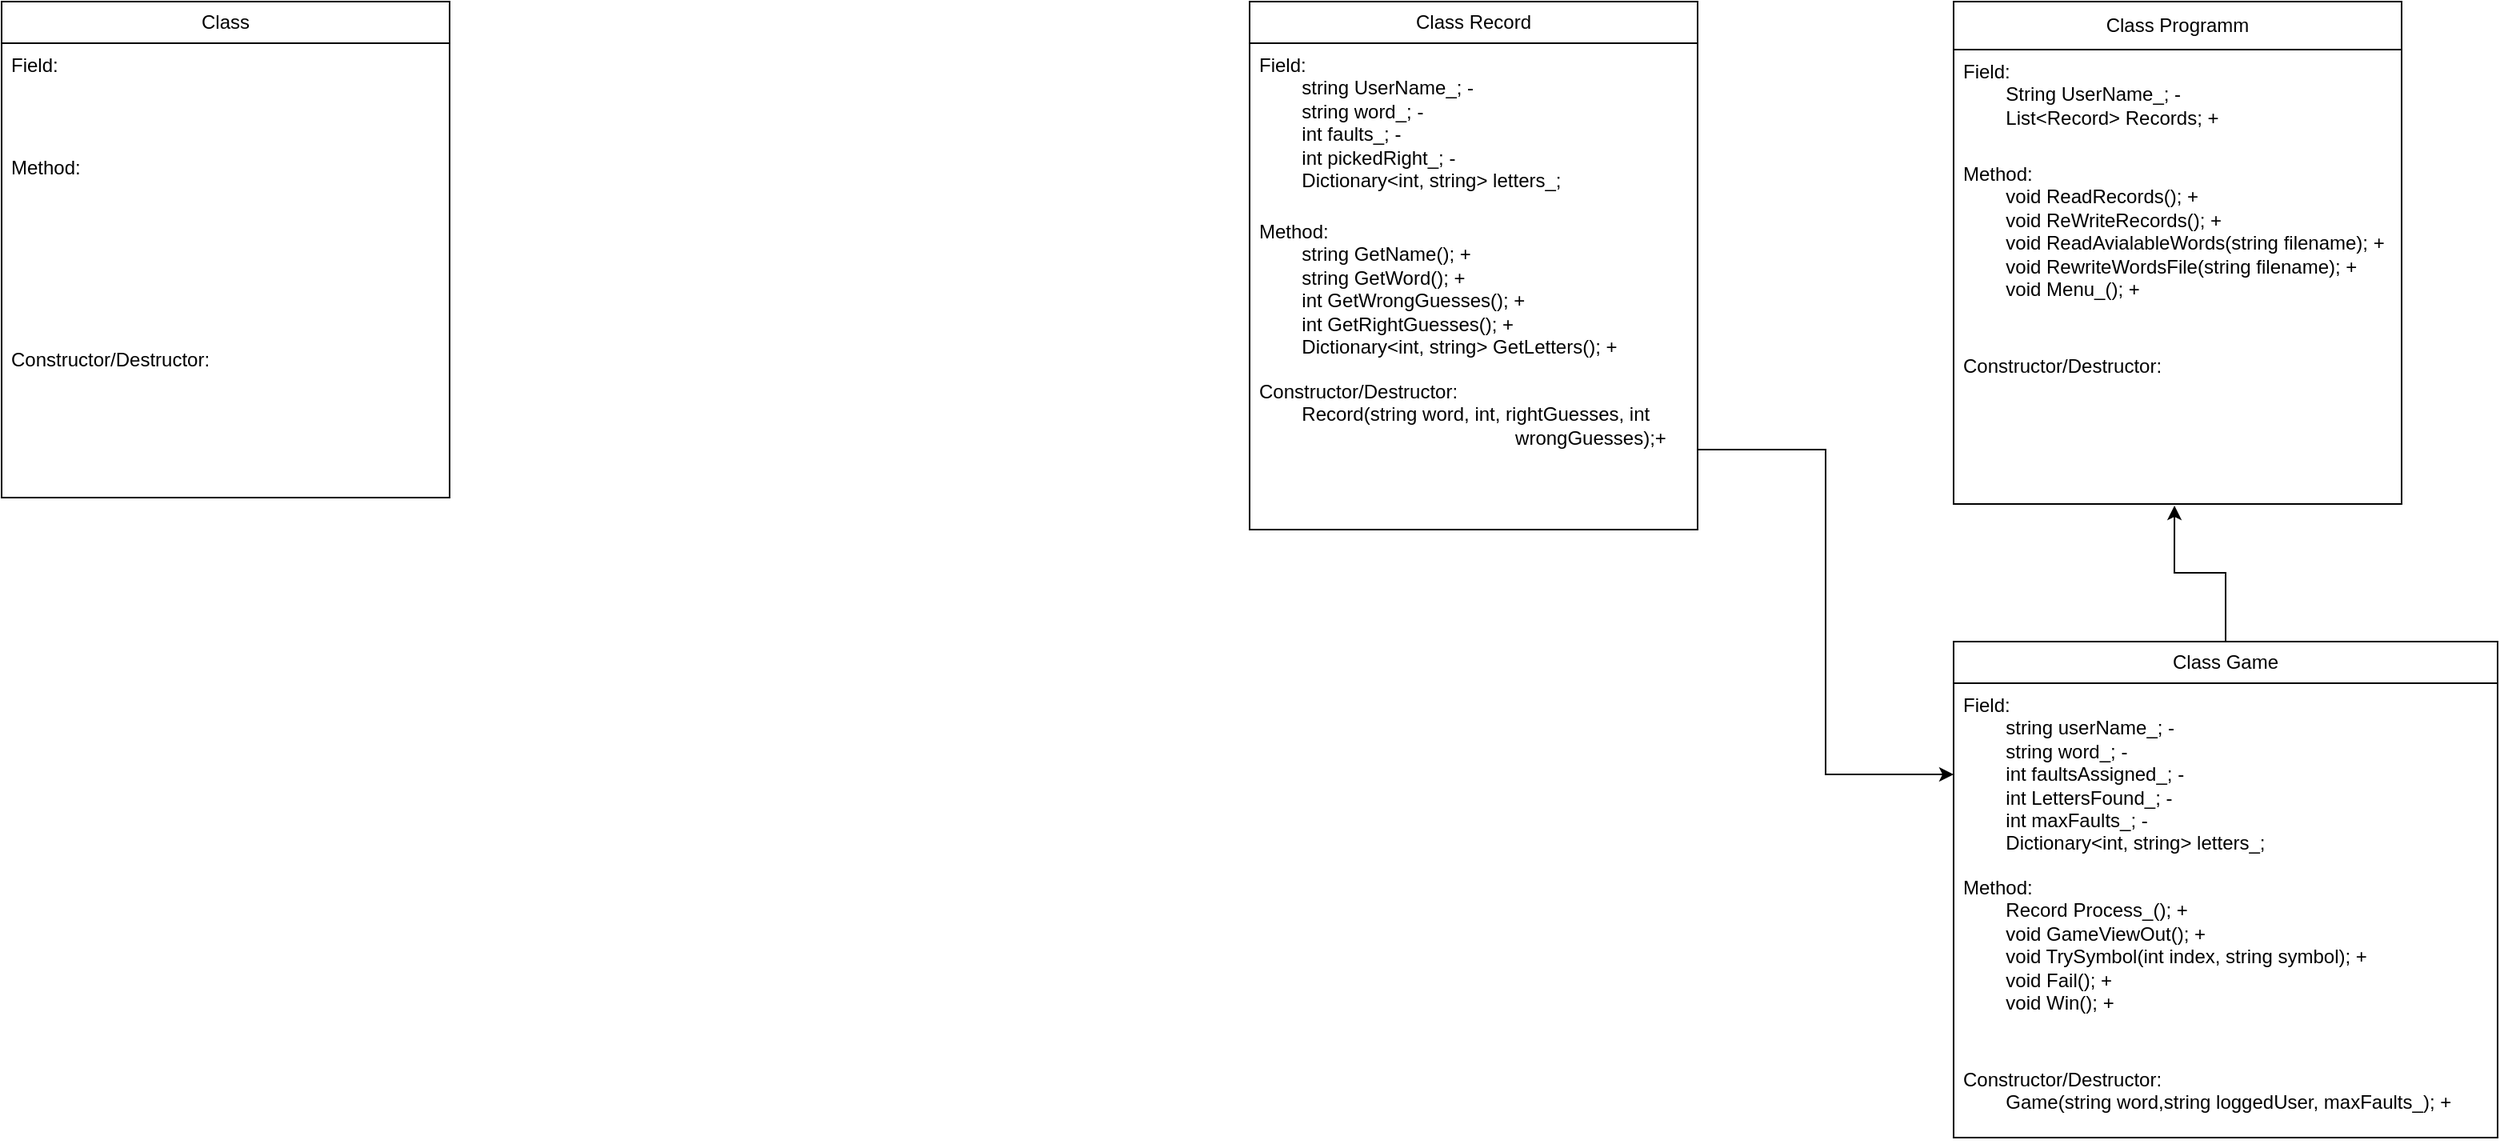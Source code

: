 <mxfile version="26.1.1">
  <diagram name="Страница — 1" id="Tw1uRy8M2-U-sMD8QmaQ">
    <mxGraphModel dx="1353" dy="425" grid="1" gridSize="10" guides="1" tooltips="1" connect="1" arrows="1" fold="1" page="1" pageScale="1" pageWidth="827" pageHeight="1169" math="0" shadow="0">
      <root>
        <mxCell id="0" />
        <mxCell id="1" parent="0" />
        <mxCell id="VTfEp3gD9_QxiOBWVvTQ-1" value="Class" style="swimlane;fontStyle=0;childLayout=stackLayout;horizontal=1;startSize=26;fillColor=none;horizontalStack=0;resizeParent=1;resizeParentMax=0;resizeLast=0;collapsible=1;marginBottom=0;whiteSpace=wrap;html=1;" vertex="1" parent="1">
          <mxGeometry x="-780" width="280" height="310" as="geometry" />
        </mxCell>
        <mxCell id="VTfEp3gD9_QxiOBWVvTQ-2" value="Field:&amp;nbsp;" style="text;strokeColor=none;fillColor=none;align=left;verticalAlign=top;spacingLeft=4;spacingRight=4;overflow=hidden;rotatable=0;points=[[0,0.5],[1,0.5]];portConstraint=eastwest;whiteSpace=wrap;html=1;" vertex="1" parent="VTfEp3gD9_QxiOBWVvTQ-1">
          <mxGeometry y="26" width="280" height="64" as="geometry" />
        </mxCell>
        <mxCell id="VTfEp3gD9_QxiOBWVvTQ-3" value="Method:" style="text;strokeColor=none;fillColor=none;align=left;verticalAlign=top;spacingLeft=4;spacingRight=4;overflow=hidden;rotatable=0;points=[[0,0.5],[1,0.5]];portConstraint=eastwest;whiteSpace=wrap;html=1;" vertex="1" parent="VTfEp3gD9_QxiOBWVvTQ-1">
          <mxGeometry y="90" width="280" height="120" as="geometry" />
        </mxCell>
        <mxCell id="VTfEp3gD9_QxiOBWVvTQ-4" value="Constructor/Destructor:" style="text;strokeColor=none;fillColor=none;align=left;verticalAlign=top;spacingLeft=4;spacingRight=4;overflow=hidden;rotatable=0;points=[[0,0.5],[1,0.5]];portConstraint=eastwest;whiteSpace=wrap;html=1;" vertex="1" parent="VTfEp3gD9_QxiOBWVvTQ-1">
          <mxGeometry y="210" width="280" height="100" as="geometry" />
        </mxCell>
        <mxCell id="VTfEp3gD9_QxiOBWVvTQ-5" value="Class Programm" style="swimlane;fontStyle=0;childLayout=stackLayout;horizontal=1;startSize=30;fillColor=none;horizontalStack=0;resizeParent=1;resizeParentMax=0;resizeLast=0;collapsible=1;marginBottom=0;whiteSpace=wrap;html=1;" vertex="1" parent="1">
          <mxGeometry x="440" width="280" height="314" as="geometry" />
        </mxCell>
        <mxCell id="VTfEp3gD9_QxiOBWVvTQ-6" value="Field:&amp;nbsp;&lt;div&gt;&lt;span style=&quot;white-space: pre;&quot;&gt;&#x9;&lt;/span&gt;String UserName_; -&lt;br&gt;&lt;/div&gt;&lt;div&gt;&lt;span style=&quot;white-space: pre;&quot;&gt;&#x9;&lt;/span&gt;List&amp;lt;Record&amp;gt; Records; +&lt;br&gt;&lt;/div&gt;" style="text;strokeColor=none;fillColor=none;align=left;verticalAlign=top;spacingLeft=4;spacingRight=4;overflow=hidden;rotatable=0;points=[[0,0.5],[1,0.5]];portConstraint=eastwest;whiteSpace=wrap;html=1;" vertex="1" parent="VTfEp3gD9_QxiOBWVvTQ-5">
          <mxGeometry y="30" width="280" height="64" as="geometry" />
        </mxCell>
        <mxCell id="VTfEp3gD9_QxiOBWVvTQ-7" value="Method:&lt;div&gt;&lt;div&gt;&lt;div&gt;&lt;span style=&quot;white-space: pre;&quot;&gt;&#x9;&lt;/span&gt;&lt;span style=&quot;background-color: transparent; color: light-dark(rgb(0, 0, 0), rgb(255, 255, 255));&quot;&gt;void ReadRecords(); +&lt;/span&gt;&lt;br&gt;&lt;/div&gt;&lt;div&gt;&lt;span style=&quot;white-space: pre;&quot;&gt;&#x9;&lt;/span&gt;void ReWriteRecords(); +&lt;br&gt;&lt;div&gt;&lt;span style=&quot;white-space: pre;&quot;&gt;&#x9;&lt;/span&gt;void ReadAvialableWords(string filename); +&lt;br&gt;&lt;/div&gt;&lt;div&gt;&lt;span style=&quot;white-space: pre;&quot;&gt;&#x9;&lt;/span&gt;void RewriteWordsFile(string filename); +&lt;/div&gt;&lt;/div&gt;&lt;/div&gt;&lt;div&gt;&lt;span style=&quot;white-space: pre;&quot;&gt;&#x9;&lt;/span&gt;void Menu_(); +&lt;br&gt;&lt;/div&gt;&lt;/div&gt;" style="text;strokeColor=none;fillColor=none;align=left;verticalAlign=top;spacingLeft=4;spacingRight=4;overflow=hidden;rotatable=0;points=[[0,0.5],[1,0.5]];portConstraint=eastwest;whiteSpace=wrap;html=1;" vertex="1" parent="VTfEp3gD9_QxiOBWVvTQ-5">
          <mxGeometry y="94" width="280" height="120" as="geometry" />
        </mxCell>
        <mxCell id="VTfEp3gD9_QxiOBWVvTQ-8" value="Constructor/Destructor:" style="text;strokeColor=none;fillColor=none;align=left;verticalAlign=top;spacingLeft=4;spacingRight=4;overflow=hidden;rotatable=0;points=[[0,0.5],[1,0.5]];portConstraint=eastwest;whiteSpace=wrap;html=1;" vertex="1" parent="VTfEp3gD9_QxiOBWVvTQ-5">
          <mxGeometry y="214" width="280" height="100" as="geometry" />
        </mxCell>
        <mxCell id="VTfEp3gD9_QxiOBWVvTQ-9" value="Class Game" style="swimlane;fontStyle=0;childLayout=stackLayout;horizontal=1;startSize=26;fillColor=none;horizontalStack=0;resizeParent=1;resizeParentMax=0;resizeLast=0;collapsible=1;marginBottom=0;whiteSpace=wrap;html=1;" vertex="1" parent="1">
          <mxGeometry x="440" y="400" width="340" height="310" as="geometry" />
        </mxCell>
        <mxCell id="VTfEp3gD9_QxiOBWVvTQ-10" value="Field:&lt;div&gt;&lt;span style=&quot;white-space: pre;&quot;&gt;&#x9;&lt;/span&gt;string userName_; -&amp;nbsp;&lt;div&gt;&lt;span style=&quot;white-space: pre;&quot;&gt;&#x9;&lt;/span&gt;string word_; -&lt;br&gt;&lt;/div&gt;&lt;div&gt;&lt;span style=&quot;white-space: pre;&quot;&gt;&#x9;&lt;/span&gt;int faultsAssigned_; -&lt;br&gt;&lt;/div&gt;&lt;div&gt;&lt;span style=&quot;white-space: pre;&quot;&gt;&#x9;&lt;/span&gt;int LettersFound_; -&lt;br&gt;&lt;/div&gt;&lt;div&gt;&lt;span style=&quot;white-space: pre;&quot;&gt;&#x9;&lt;/span&gt;int maxFaults_; -&lt;br&gt;&lt;/div&gt;&lt;/div&gt;&lt;div&gt;&lt;span style=&quot;white-space: pre;&quot;&gt;&#x9;&lt;/span&gt;&lt;span style=&quot;background-color: transparent; color: light-dark(rgb(0, 0, 0), rgb(255, 255, 255));&quot;&gt;Dictionary&amp;lt;int, string&amp;gt; letters_;&lt;/span&gt;&lt;br&gt;&lt;/div&gt;" style="text;strokeColor=none;fillColor=none;align=left;verticalAlign=top;spacingLeft=4;spacingRight=4;overflow=hidden;rotatable=0;points=[[0,0.5],[1,0.5]];portConstraint=eastwest;whiteSpace=wrap;html=1;" vertex="1" parent="VTfEp3gD9_QxiOBWVvTQ-9">
          <mxGeometry y="26" width="340" height="114" as="geometry" />
        </mxCell>
        <mxCell id="VTfEp3gD9_QxiOBWVvTQ-11" value="Method:&lt;div&gt;&lt;span style=&quot;white-space: pre;&quot;&gt;&#x9;&lt;/span&gt;Record Process_(); +&lt;br&gt;&lt;div&gt;&lt;span style=&quot;white-space: pre;&quot;&gt;&#x9;&lt;/span&gt;void&amp;nbsp;GameViewOut(); +&lt;br&gt;&lt;/div&gt;&lt;div&gt;&lt;span style=&quot;white-space: pre;&quot;&gt;&#x9;&lt;/span&gt;void TrySymbol(int index, string symbol); +&lt;br&gt;&lt;/div&gt;&lt;div&gt;&lt;span style=&quot;white-space: pre;&quot;&gt;&#x9;&lt;/span&gt;void Fail(); +&lt;br&gt;&lt;/div&gt;&lt;div&gt;&lt;span style=&quot;white-space: pre;&quot;&gt;&#x9;&lt;/span&gt;void Win(); +&lt;/div&gt;&lt;div&gt;&lt;br&gt;&lt;/div&gt;&lt;/div&gt;" style="text;strokeColor=none;fillColor=none;align=left;verticalAlign=top;spacingLeft=4;spacingRight=4;overflow=hidden;rotatable=0;points=[[0,0.5],[1,0.5]];portConstraint=eastwest;whiteSpace=wrap;html=1;" vertex="1" parent="VTfEp3gD9_QxiOBWVvTQ-9">
          <mxGeometry y="140" width="340" height="120" as="geometry" />
        </mxCell>
        <mxCell id="VTfEp3gD9_QxiOBWVvTQ-12" value="Constructor/Destructor:&lt;div&gt;&lt;span style=&quot;white-space: pre;&quot;&gt;&#x9;&lt;/span&gt;Game(string word,string loggedUser, maxFaults_); +&lt;br&gt;&lt;/div&gt;" style="text;strokeColor=none;fillColor=none;align=left;verticalAlign=top;spacingLeft=4;spacingRight=4;overflow=hidden;rotatable=0;points=[[0,0.5],[1,0.5]];portConstraint=eastwest;whiteSpace=wrap;html=1;" vertex="1" parent="VTfEp3gD9_QxiOBWVvTQ-9">
          <mxGeometry y="260" width="340" height="50" as="geometry" />
        </mxCell>
        <mxCell id="VTfEp3gD9_QxiOBWVvTQ-17" style="edgeStyle=orthogonalEdgeStyle;rounded=0;orthogonalLoop=1;jettySize=auto;html=1;entryX=0.493;entryY=1.01;entryDx=0;entryDy=0;entryPerimeter=0;" edge="1" parent="1" source="VTfEp3gD9_QxiOBWVvTQ-9" target="VTfEp3gD9_QxiOBWVvTQ-8">
          <mxGeometry relative="1" as="geometry" />
        </mxCell>
        <mxCell id="VTfEp3gD9_QxiOBWVvTQ-19" value="Class Record" style="swimlane;fontStyle=0;childLayout=stackLayout;horizontal=1;startSize=26;fillColor=none;horizontalStack=0;resizeParent=1;resizeParentMax=0;resizeLast=0;collapsible=1;marginBottom=0;whiteSpace=wrap;html=1;" vertex="1" parent="1">
          <mxGeometry width="280" height="330" as="geometry" />
        </mxCell>
        <mxCell id="VTfEp3gD9_QxiOBWVvTQ-20" value="Field:&amp;nbsp;&lt;div&gt;&lt;span style=&quot;white-space: pre;&quot;&gt;&#x9;&lt;/span&gt;string UserName_; -&lt;br&gt;&lt;div&gt;&lt;span style=&quot;white-space: pre;&quot;&gt;&#x9;&lt;/span&gt;string word_; -&lt;br&gt;&lt;/div&gt;&lt;div&gt;&lt;span style=&quot;white-space: pre;&quot;&gt;&#x9;&lt;/span&gt;int faults_; -&lt;br&gt;&lt;/div&gt;&lt;div&gt;&lt;span style=&quot;white-space: pre;&quot;&gt;&#x9;&lt;/span&gt;int pickedRight_; -&lt;br&gt;&lt;/div&gt;&lt;/div&gt;&lt;div&gt;&lt;span style=&quot;white-space: pre;&quot;&gt;&#x9;&lt;/span&gt;Dictionary&amp;lt;int, string&amp;gt; letters_;&lt;br&gt;&lt;/div&gt;" style="text;strokeColor=none;fillColor=none;align=left;verticalAlign=top;spacingLeft=4;spacingRight=4;overflow=hidden;rotatable=0;points=[[0,0.5],[1,0.5]];portConstraint=eastwest;whiteSpace=wrap;html=1;" vertex="1" parent="VTfEp3gD9_QxiOBWVvTQ-19">
          <mxGeometry y="26" width="280" height="104" as="geometry" />
        </mxCell>
        <mxCell id="VTfEp3gD9_QxiOBWVvTQ-21" value="Method:&lt;div&gt;&lt;span style=&quot;white-space: pre;&quot;&gt;&#x9;&lt;/span&gt;string GetName(); +&lt;br&gt;&lt;div&gt;&lt;span style=&quot;white-space: pre;&quot;&gt;&#x9;&lt;/span&gt;string GetWord(); +&lt;br&gt;&lt;/div&gt;&lt;div&gt;&lt;span style=&quot;white-space: pre;&quot;&gt;&#x9;&lt;/span&gt;int GetWrongGuesses(); +&lt;br&gt;&lt;/div&gt;&lt;div&gt;&lt;span style=&quot;white-space: pre;&quot;&gt;&#x9;&lt;/span&gt;int GetRightGuesses(); +&lt;br&gt;&lt;/div&gt;&lt;/div&gt;&lt;div&gt;&lt;span style=&quot;white-space: pre;&quot;&gt;&#x9;&lt;/span&gt;Dictionary&amp;lt;int, string&amp;gt; GetLetters(); +&lt;br&gt;&lt;/div&gt;" style="text;strokeColor=none;fillColor=none;align=left;verticalAlign=top;spacingLeft=4;spacingRight=4;overflow=hidden;rotatable=0;points=[[0,0.5],[1,0.5]];portConstraint=eastwest;whiteSpace=wrap;html=1;" vertex="1" parent="VTfEp3gD9_QxiOBWVvTQ-19">
          <mxGeometry y="130" width="280" height="100" as="geometry" />
        </mxCell>
        <mxCell id="VTfEp3gD9_QxiOBWVvTQ-22" value="Constructor/Destructor:&lt;div&gt;&lt;span style=&quot;white-space: pre;&quot;&gt;&#x9;&lt;/span&gt;Record(string word, int, rightGuesses, int &lt;span style=&quot;white-space: pre;&quot;&gt;&#x9;&lt;/span&gt;&lt;span style=&quot;white-space: pre;&quot;&gt;&#x9;&lt;/span&gt;&lt;span style=&quot;white-space: pre;&quot;&gt;&#x9;&lt;/span&gt;&lt;span style=&quot;white-space: pre;&quot;&gt;&#x9;&lt;/span&gt;&lt;span style=&quot;white-space: pre;&quot;&gt;&#x9;&lt;/span&gt;&lt;span style=&quot;white-space: pre;&quot;&gt;&#x9;&lt;/span&gt;wrongGuesses);+&lt;br&gt;&lt;/div&gt;" style="text;strokeColor=none;fillColor=none;align=left;verticalAlign=top;spacingLeft=4;spacingRight=4;overflow=hidden;rotatable=0;points=[[0,0.5],[1,0.5]];portConstraint=eastwest;whiteSpace=wrap;html=1;" vertex="1" parent="VTfEp3gD9_QxiOBWVvTQ-19">
          <mxGeometry y="230" width="280" height="100" as="geometry" />
        </mxCell>
        <mxCell id="VTfEp3gD9_QxiOBWVvTQ-23" style="edgeStyle=orthogonalEdgeStyle;rounded=0;orthogonalLoop=1;jettySize=auto;html=1;entryX=0;entryY=0.5;entryDx=0;entryDy=0;" edge="1" parent="1" source="VTfEp3gD9_QxiOBWVvTQ-22" target="VTfEp3gD9_QxiOBWVvTQ-10">
          <mxGeometry relative="1" as="geometry" />
        </mxCell>
      </root>
    </mxGraphModel>
  </diagram>
</mxfile>
